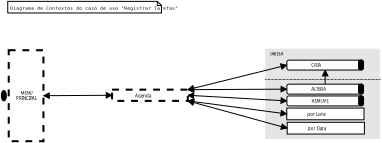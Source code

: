 <?xml version="1.0"?>
<diagram xmlns:dia="http://www.lysator.liu.se/~alla/dia/">
  <diagramdata>
    <attribute name="background">
      <color val="#ffffff"/>
    </attribute>
    <attribute name="paper">
      <composite type="paper">
        <attribute name="name">
          <string>#A4#</string>
        </attribute>
        <attribute name="tmargin">
          <real val="1"/>
        </attribute>
        <attribute name="bmargin">
          <real val="2"/>
        </attribute>
        <attribute name="lmargin">
          <real val="1"/>
        </attribute>
        <attribute name="rmargin">
          <real val="1"/>
        </attribute>
        <attribute name="is_portrait">
          <boolean val="true"/>
        </attribute>
        <attribute name="scaling">
          <real val="0.342"/>
        </attribute>
        <attribute name="fitto">
          <boolean val="true"/>
        </attribute>
        <attribute name="fitwidth">
          <int val="1"/>
        </attribute>
        <attribute name="fitheight">
          <int val="1"/>
        </attribute>
      </composite>
    </attribute>
    <attribute name="grid">
      <composite type="grid">
        <attribute name="width_x">
          <real val="1"/>
        </attribute>
        <attribute name="width_y">
          <real val="1"/>
        </attribute>
        <attribute name="visible_x">
          <int val="1"/>
        </attribute>
        <attribute name="visible_y">
          <int val="1"/>
        </attribute>
      </composite>
    </attribute>
    <attribute name="guides">
      <composite type="guides">
        <attribute name="hguides"/>
        <attribute name="vguides"/>
      </composite>
    </attribute>
  </diagramdata>
  <layer name="Background" visible="true">
    <object type="Standard - Ellipse" version="0" id="O0">
      <attribute name="obj_pos">
        <point val="1.849,4.933"/>
      </attribute>
      <attribute name="obj_bb">
        <rectangle val="1.799,4.883;2.632,6.501"/>
      </attribute>
      <attribute name="elem_corner">
        <point val="1.849,4.933"/>
      </attribute>
      <attribute name="elem_width">
        <real val="0.732"/>
      </attribute>
      <attribute name="elem_height">
        <real val="1.518"/>
      </attribute>
      <attribute name="inner_color">
        <color val="#000000"/>
      </attribute>
    </object>
    <object type="UML - Note" version="0" id="O1">
      <attribute name="obj_pos">
        <point val="2.786,-8.097"/>
      </attribute>
      <attribute name="obj_bb">
        <rectangle val="2.736,-8.147;31.084,-6.347"/>
      </attribute>
      <attribute name="elem_corner">
        <point val="2.786,-8.097"/>
      </attribute>
      <attribute name="elem_width">
        <real val="28.249"/>
      </attribute>
      <attribute name="elem_height">
        <real val="1.7"/>
      </attribute>
      <attribute name="text">
        <composite type="text">
          <attribute name="string">
            <string>#Diagrama de Contextos do caso de uso &quot;Registrar Tarefas&quot;#</string>
          </attribute>
          <attribute name="font">
            <font name="Courier"/>
          </attribute>
          <attribute name="height">
            <real val="0.8"/>
          </attribute>
          <attribute name="pos">
            <point val="3.136,-6.852"/>
          </attribute>
          <attribute name="color">
            <color val="#000000"/>
          </attribute>
          <attribute name="alignment">
            <enum val="0"/>
          </attribute>
        </composite>
      </attribute>
    </object>
    <object type="Standard - Box" version="0" id="O2">
      <attribute name="obj_pos">
        <point val="2.929,-0.955"/>
      </attribute>
      <attribute name="obj_bb">
        <rectangle val="2.779,-1.105;8.15,12.49"/>
      </attribute>
      <attribute name="elem_corner">
        <point val="2.929,-0.955"/>
      </attribute>
      <attribute name="elem_width">
        <real val="5.071"/>
      </attribute>
      <attribute name="elem_height">
        <real val="13.296"/>
      </attribute>
      <attribute name="border_width">
        <real val="0.3"/>
      </attribute>
      <attribute name="show_background">
        <boolean val="true"/>
      </attribute>
      <attribute name="line_style">
        <enum val="1"/>
      </attribute>
    </object>
    <object type="Standard - Text" version="0" id="O3">
      <attribute name="obj_pos">
        <point val="5.534,5.532"/>
      </attribute>
      <attribute name="obj_bb">
        <rectangle val="3.325,4.892;7.743,6.492"/>
      </attribute>
      <attribute name="text">
        <composite type="text">
          <attribute name="string">
            <string>#MENU
PRINCIPAL#</string>
          </attribute>
          <attribute name="font">
            <font name="Helvetica"/>
          </attribute>
          <attribute name="height">
            <real val="0.8"/>
          </attribute>
          <attribute name="pos">
            <point val="5.534,5.532"/>
          </attribute>
          <attribute name="color">
            <color val="#000000"/>
          </attribute>
          <attribute name="alignment">
            <enum val="1"/>
          </attribute>
        </composite>
      </attribute>
    </object>
    <object type="Standard - Line" version="0" id="O4">
      <attribute name="obj_pos">
        <point val="8.0,5.692"/>
      </attribute>
      <attribute name="obj_bb">
        <rectangle val="7.15,4.778;18.875,6.542"/>
      </attribute>
      <attribute name="conn_endpoints">
        <point val="8.0,5.692"/>
        <point val="18.024,5.628"/>
      </attribute>
      <attribute name="numcp">
        <int val="1"/>
      </attribute>
      <attribute name="start_arrow">
        <enum val="3"/>
      </attribute>
      <attribute name="start_arrow_length">
        <real val="0.8"/>
      </attribute>
      <attribute name="start_arrow_width">
        <real val="0.8"/>
      </attribute>
      <attribute name="end_arrow">
        <enum val="3"/>
      </attribute>
      <attribute name="end_arrow_length">
        <real val="0.8"/>
      </attribute>
      <attribute name="end_arrow_width">
        <real val="0.8"/>
      </attribute>
      <connections>
        <connection handle="0" to="O2" connection="4"/>
        <connection handle="1" to="O27" connection="3"/>
      </connections>
    </object>
    <object type="Standard - Box" version="0" id="O5">
      <attribute name="obj_pos">
        <point val="40.493,-1.116"/>
      </attribute>
      <attribute name="obj_bb">
        <rectangle val="40.443,-1.166;57.186,11.996"/>
      </attribute>
      <attribute name="elem_corner">
        <point val="40.493,-1.116"/>
      </attribute>
      <attribute name="elem_width">
        <real val="16.643"/>
      </attribute>
      <attribute name="elem_height">
        <real val="13.062"/>
      </attribute>
      <attribute name="border_color">
        <color val="#e5e5e5"/>
      </attribute>
      <attribute name="inner_color">
        <color val="#e5e5e5"/>
      </attribute>
      <attribute name="show_background">
        <boolean val="true"/>
      </attribute>
    </object>
    <object type="Standard - Text" version="0" id="O6">
      <attribute name="obj_pos">
        <point val="41.087,-0.166"/>
      </attribute>
      <attribute name="obj_bb">
        <rectangle val="41.087,-0.806;44.438,-0.006"/>
      </attribute>
      <attribute name="text">
        <composite type="text">
          <attribute name="string">
            <string>#TAREFA#</string>
          </attribute>
          <attribute name="font">
            <font name="Helvetica-Oblique"/>
          </attribute>
          <attribute name="height">
            <real val="0.8"/>
          </attribute>
          <attribute name="pos">
            <point val="41.087,-0.166"/>
          </attribute>
          <attribute name="color">
            <color val="#000000"/>
          </attribute>
          <attribute name="alignment">
            <enum val="0"/>
          </attribute>
        </composite>
      </attribute>
    </object>
    <object type="Standard - Line" version="0" id="O7">
      <attribute name="obj_pos">
        <point val="40.421,3.32"/>
      </attribute>
      <attribute name="obj_bb">
        <rectangle val="40.371,3.27;57.328,3.37"/>
      </attribute>
      <attribute name="conn_endpoints">
        <point val="40.421,3.32"/>
        <point val="57.279,3.32"/>
      </attribute>
      <attribute name="numcp">
        <int val="1"/>
      </attribute>
      <attribute name="line_style">
        <enum val="4"/>
      </attribute>
    </object>
    <object type="Standard - Line" version="0" id="O8">
      <attribute name="obj_pos">
        <point val="49.171,1.945"/>
      </attribute>
      <attribute name="obj_bb">
        <rectangle val="48.321,1.095;50.021,4.859"/>
      </attribute>
      <attribute name="conn_endpoints">
        <point val="49.171,1.945"/>
        <point val="49.171,4.009"/>
      </attribute>
      <attribute name="numcp">
        <int val="1"/>
      </attribute>
      <attribute name="start_arrow">
        <enum val="3"/>
      </attribute>
      <attribute name="start_arrow_length">
        <real val="0.8"/>
      </attribute>
      <attribute name="start_arrow_width">
        <real val="0.8"/>
      </attribute>
      <connections>
        <connection handle="0" to="O9" connection="6"/>
        <connection handle="1" to="O12" connection="1"/>
      </connections>
    </object>
    <group>
      <object type="Standard - Box" version="0" id="O9">
        <attribute name="obj_pos">
          <point val="43.571,0.495"/>
        </attribute>
        <attribute name="obj_bb">
          <rectangle val="43.521,0.445;54.821,1.995"/>
        </attribute>
        <attribute name="elem_corner">
          <point val="43.571,0.495"/>
        </attribute>
        <attribute name="elem_width">
          <real val="11.199"/>
        </attribute>
        <attribute name="elem_height">
          <real val="1.45"/>
        </attribute>
        <attribute name="show_background">
          <boolean val="true"/>
        </attribute>
        <attribute name="corner_radius">
          <real val="0.3"/>
        </attribute>
      </object>
      <object type="Standard - Box" version="0" id="O10">
        <attribute name="obj_pos">
          <point val="54.042,0.48"/>
        </attribute>
        <attribute name="obj_bb">
          <rectangle val="53.992,0.43;54.792,1.962"/>
        </attribute>
        <attribute name="elem_corner">
          <point val="54.042,0.48"/>
        </attribute>
        <attribute name="elem_width">
          <real val="0.7"/>
        </attribute>
        <attribute name="elem_height">
          <real val="1.432"/>
        </attribute>
        <attribute name="inner_color">
          <color val="#000000"/>
        </attribute>
        <attribute name="show_background">
          <boolean val="true"/>
        </attribute>
        <attribute name="corner_radius">
          <real val="0.3"/>
        </attribute>
      </object>
      <object type="Standard - Text" version="0" id="O11">
        <attribute name="obj_pos">
          <point val="47.151,1.47"/>
        </attribute>
        <attribute name="obj_bb">
          <rectangle val="47.151,0.83;49.266,1.63"/>
        </attribute>
        <attribute name="text">
          <composite type="text">
            <attribute name="string">
              <string>#CRIA#</string>
            </attribute>
            <attribute name="font">
              <font name="Helvetica"/>
            </attribute>
            <attribute name="height">
              <real val="0.8"/>
            </attribute>
            <attribute name="pos">
              <point val="47.151,1.47"/>
            </attribute>
            <attribute name="color">
              <color val="#000000"/>
            </attribute>
            <attribute name="alignment">
              <enum val="0"/>
            </attribute>
          </composite>
        </attribute>
      </object>
    </group>
    <group>
      <object type="Standard - Box" version="0" id="O12">
        <attribute name="obj_pos">
          <point val="43.571,4.009"/>
        </attribute>
        <attribute name="obj_bb">
          <rectangle val="43.521,3.959;54.821,5.509"/>
        </attribute>
        <attribute name="elem_corner">
          <point val="43.571,4.009"/>
        </attribute>
        <attribute name="elem_width">
          <real val="11.199"/>
        </attribute>
        <attribute name="elem_height">
          <real val="1.45"/>
        </attribute>
        <attribute name="show_background">
          <boolean val="true"/>
        </attribute>
        <attribute name="corner_radius">
          <real val="0.3"/>
        </attribute>
      </object>
      <object type="Standard - Box" version="0" id="O13">
        <attribute name="obj_pos">
          <point val="54.042,3.994"/>
        </attribute>
        <attribute name="obj_bb">
          <rectangle val="53.992,3.944;54.792,5.476"/>
        </attribute>
        <attribute name="elem_corner">
          <point val="54.042,3.994"/>
        </attribute>
        <attribute name="elem_width">
          <real val="0.7"/>
        </attribute>
        <attribute name="elem_height">
          <real val="1.432"/>
        </attribute>
        <attribute name="inner_color">
          <color val="#000000"/>
        </attribute>
        <attribute name="show_background">
          <boolean val="true"/>
        </attribute>
        <attribute name="corner_radius">
          <real val="0.3"/>
        </attribute>
      </object>
      <object type="Standard - Text" version="0" id="O14">
        <attribute name="obj_pos">
          <point val="47.151,4.984"/>
        </attribute>
        <attribute name="obj_bb">
          <rectangle val="47.151,4.344;50.454,5.144"/>
        </attribute>
        <attribute name="text">
          <composite type="text">
            <attribute name="string">
              <string>#ALTERA#</string>
            </attribute>
            <attribute name="font">
              <font name="Helvetica"/>
            </attribute>
            <attribute name="height">
              <real val="0.8"/>
            </attribute>
            <attribute name="pos">
              <point val="47.151,4.984"/>
            </attribute>
            <attribute name="color">
              <color val="#000000"/>
            </attribute>
            <attribute name="alignment">
              <enum val="0"/>
            </attribute>
          </composite>
        </attribute>
      </object>
    </group>
    <group>
      <object type="Standard - Box" version="0" id="O15">
        <attribute name="obj_pos">
          <point val="43.571,5.728"/>
        </attribute>
        <attribute name="obj_bb">
          <rectangle val="43.521,5.678;54.829,7.228"/>
        </attribute>
        <attribute name="elem_corner">
          <point val="43.571,5.728"/>
        </attribute>
        <attribute name="elem_width">
          <real val="11.208"/>
        </attribute>
        <attribute name="elem_height">
          <real val="1.45"/>
        </attribute>
        <attribute name="show_background">
          <boolean val="true"/>
        </attribute>
        <attribute name="corner_radius">
          <real val="0.3"/>
        </attribute>
      </object>
      <object type="Standard - Box" version="0" id="O16">
        <attribute name="obj_pos">
          <point val="54.05,5.713"/>
        </attribute>
        <attribute name="obj_bb">
          <rectangle val="54.0,5.663;54.8,7.195"/>
        </attribute>
        <attribute name="elem_corner">
          <point val="54.05,5.713"/>
        </attribute>
        <attribute name="elem_width">
          <real val="0.7"/>
        </attribute>
        <attribute name="elem_height">
          <real val="1.432"/>
        </attribute>
        <attribute name="inner_color">
          <color val="#000000"/>
        </attribute>
        <attribute name="show_background">
          <boolean val="true"/>
        </attribute>
        <attribute name="corner_radius">
          <real val="0.3"/>
        </attribute>
      </object>
      <object type="Standard - Text" version="0" id="O17">
        <attribute name="obj_pos">
          <point val="47.159,6.703"/>
        </attribute>
        <attribute name="obj_bb">
          <rectangle val="47.159,6.063;50.801,6.863"/>
        </attribute>
        <attribute name="text">
          <composite type="text">
            <attribute name="string">
              <string>#REMOVE#</string>
            </attribute>
            <attribute name="font">
              <font name="Helvetica"/>
            </attribute>
            <attribute name="height">
              <real val="0.8"/>
            </attribute>
            <attribute name="pos">
              <point val="47.159,6.703"/>
            </attribute>
            <attribute name="color">
              <color val="#000000"/>
            </attribute>
            <attribute name="alignment">
              <enum val="0"/>
            </attribute>
          </composite>
        </attribute>
      </object>
    </group>
    <group>
      <object type="Standard - Box" version="0" id="O18">
        <attribute name="obj_pos">
          <point val="43.562,7.499"/>
        </attribute>
        <attribute name="obj_bb">
          <rectangle val="43.512,7.449;54.898,9.263"/>
        </attribute>
        <attribute name="elem_corner">
          <point val="43.562,7.499"/>
        </attribute>
        <attribute name="elem_width">
          <real val="11.286"/>
        </attribute>
        <attribute name="elem_height">
          <real val="1.714"/>
        </attribute>
        <attribute name="show_background">
          <boolean val="true"/>
        </attribute>
      </object>
      <object type="Standard - Text" version="0" id="O19">
        <attribute name="obj_pos">
          <point val="46.562,8.642"/>
        </attribute>
        <attribute name="obj_bb">
          <rectangle val="46.562,8.002;49.647,8.802"/>
        </attribute>
        <attribute name="text">
          <composite type="text">
            <attribute name="string">
              <string>#por Lote#</string>
            </attribute>
            <attribute name="font">
              <font name="Helvetica"/>
            </attribute>
            <attribute name="height">
              <real val="0.8"/>
            </attribute>
            <attribute name="pos">
              <point val="46.562,8.642"/>
            </attribute>
            <attribute name="color">
              <color val="#000000"/>
            </attribute>
            <attribute name="alignment">
              <enum val="0"/>
            </attribute>
          </composite>
        </attribute>
      </object>
    </group>
    <object type="Standard - Line" version="0" id="O20">
      <attribute name="obj_pos">
        <point val="29.096,4.807"/>
      </attribute>
      <attribute name="obj_bb">
        <rectangle val="28.246,0.37;44.421,5.657"/>
      </attribute>
      <attribute name="conn_endpoints">
        <point val="29.096,4.807"/>
        <point val="43.571,1.22"/>
      </attribute>
      <attribute name="numcp">
        <int val="1"/>
      </attribute>
      <attribute name="start_arrow">
        <enum val="3"/>
      </attribute>
      <attribute name="start_arrow_length">
        <real val="0.8"/>
      </attribute>
      <attribute name="start_arrow_width">
        <real val="0.8"/>
      </attribute>
      <attribute name="end_arrow">
        <enum val="3"/>
      </attribute>
      <attribute name="end_arrow_length">
        <real val="0.8"/>
      </attribute>
      <attribute name="end_arrow_width">
        <real val="0.8"/>
      </attribute>
      <connections>
        <connection handle="0" to="O27" connection="2"/>
        <connection handle="1" to="O9" connection="3"/>
      </connections>
    </object>
    <object type="Standard - Line" version="0" id="O21">
      <attribute name="obj_pos">
        <point val="29.096,4.807"/>
      </attribute>
      <attribute name="obj_bb">
        <rectangle val="28.246,3.884;44.421,5.657"/>
      </attribute>
      <attribute name="conn_endpoints">
        <point val="29.096,4.807"/>
        <point val="43.571,4.734"/>
      </attribute>
      <attribute name="numcp">
        <int val="1"/>
      </attribute>
      <attribute name="start_arrow">
        <enum val="3"/>
      </attribute>
      <attribute name="start_arrow_length">
        <real val="0.8"/>
      </attribute>
      <attribute name="start_arrow_width">
        <real val="0.8"/>
      </attribute>
      <attribute name="end_arrow">
        <enum val="3"/>
      </attribute>
      <attribute name="end_arrow_length">
        <real val="0.8"/>
      </attribute>
      <attribute name="end_arrow_width">
        <real val="0.8"/>
      </attribute>
      <connections>
        <connection handle="0" to="O27" connection="2"/>
        <connection handle="1" to="O12" connection="3"/>
      </connections>
    </object>
    <object type="Standard - Line" version="0" id="O22">
      <attribute name="obj_pos">
        <point val="29.096,5.628"/>
      </attribute>
      <attribute name="obj_bb">
        <rectangle val="28.246,4.778;44.421,7.303"/>
      </attribute>
      <attribute name="conn_endpoints">
        <point val="29.096,5.628"/>
        <point val="43.571,6.453"/>
      </attribute>
      <attribute name="numcp">
        <int val="1"/>
      </attribute>
      <attribute name="start_arrow">
        <enum val="3"/>
      </attribute>
      <attribute name="start_arrow_length">
        <real val="0.8"/>
      </attribute>
      <attribute name="start_arrow_width">
        <real val="0.8"/>
      </attribute>
      <attribute name="end_arrow">
        <enum val="3"/>
      </attribute>
      <attribute name="end_arrow_length">
        <real val="0.8"/>
      </attribute>
      <attribute name="end_arrow_width">
        <real val="0.8"/>
      </attribute>
      <connections>
        <connection handle="0" to="O27" connection="4"/>
        <connection handle="1" to="O15" connection="3"/>
      </connections>
    </object>
    <object type="Standard - Line" version="0" id="O23">
      <attribute name="obj_pos">
        <point val="29.096,6.449"/>
      </attribute>
      <attribute name="obj_bb">
        <rectangle val="28.246,5.599;44.412,9.206"/>
      </attribute>
      <attribute name="conn_endpoints">
        <point val="29.096,6.449"/>
        <point val="43.562,8.356"/>
      </attribute>
      <attribute name="numcp">
        <int val="1"/>
      </attribute>
      <attribute name="start_arrow">
        <enum val="3"/>
      </attribute>
      <attribute name="start_arrow_length">
        <real val="0.8"/>
      </attribute>
      <attribute name="start_arrow_width">
        <real val="0.8"/>
      </attribute>
      <attribute name="end_arrow">
        <enum val="3"/>
      </attribute>
      <attribute name="end_arrow_length">
        <real val="0.8"/>
      </attribute>
      <attribute name="end_arrow_width">
        <real val="0.8"/>
      </attribute>
      <connections>
        <connection handle="0" to="O27" connection="7"/>
        <connection handle="1" to="O18" connection="3"/>
      </connections>
    </object>
    <group>
      <object type="Standard - Box" version="0" id="O24">
        <attribute name="obj_pos">
          <point val="43.619,9.582"/>
        </attribute>
        <attribute name="obj_bb">
          <rectangle val="43.569,9.532;54.955,11.347"/>
        </attribute>
        <attribute name="elem_corner">
          <point val="43.619,9.582"/>
        </attribute>
        <attribute name="elem_width">
          <real val="11.286"/>
        </attribute>
        <attribute name="elem_height">
          <real val="1.714"/>
        </attribute>
        <attribute name="show_background">
          <boolean val="true"/>
        </attribute>
      </object>
      <object type="Standard - Text" version="0" id="O25">
        <attribute name="obj_pos">
          <point val="46.619,10.725"/>
        </attribute>
        <attribute name="obj_bb">
          <rectangle val="46.619,10.085;49.849,10.885"/>
        </attribute>
        <attribute name="text">
          <composite type="text">
            <attribute name="string">
              <string>#por Data#</string>
            </attribute>
            <attribute name="font">
              <font name="Helvetica"/>
            </attribute>
            <attribute name="height">
              <real val="0.8"/>
            </attribute>
            <attribute name="pos">
              <point val="46.619,10.725"/>
            </attribute>
            <attribute name="color">
              <color val="#000000"/>
            </attribute>
            <attribute name="alignment">
              <enum val="0"/>
            </attribute>
          </composite>
        </attribute>
      </object>
    </group>
    <object type="Standard - Line" version="0" id="O26">
      <attribute name="obj_pos">
        <point val="29.096,6.449"/>
      </attribute>
      <attribute name="obj_bb">
        <rectangle val="28.246,5.599;44.469,11.289"/>
      </attribute>
      <attribute name="conn_endpoints">
        <point val="29.096,6.449"/>
        <point val="43.619,10.439"/>
      </attribute>
      <attribute name="numcp">
        <int val="1"/>
      </attribute>
      <attribute name="start_arrow">
        <enum val="3"/>
      </attribute>
      <attribute name="start_arrow_length">
        <real val="0.8"/>
      </attribute>
      <attribute name="start_arrow_width">
        <real val="0.8"/>
      </attribute>
      <attribute name="end_arrow">
        <enum val="3"/>
      </attribute>
      <attribute name="end_arrow_length">
        <real val="0.8"/>
      </attribute>
      <attribute name="end_arrow_width">
        <real val="0.8"/>
      </attribute>
      <connections>
        <connection handle="0" to="O27" connection="7"/>
        <connection handle="1" to="O24" connection="3"/>
      </connections>
    </object>
    <group>
      <object type="Standard - Box" version="0" id="O27">
        <attribute name="obj_pos">
          <point val="18.024,4.807"/>
        </attribute>
        <attribute name="obj_bb">
          <rectangle val="17.875,4.657;29.246,6.599"/>
        </attribute>
        <attribute name="elem_corner">
          <point val="18.024,4.807"/>
        </attribute>
        <attribute name="elem_width">
          <real val="11.071"/>
        </attribute>
        <attribute name="elem_height">
          <real val="1.643"/>
        </attribute>
        <attribute name="border_width">
          <real val="0.3"/>
        </attribute>
        <attribute name="show_background">
          <boolean val="true"/>
        </attribute>
        <attribute name="line_style">
          <enum val="1"/>
        </attribute>
      </object>
      <object type="Standard - Text" version="0" id="O28">
        <attribute name="obj_pos">
          <point val="21.382,5.949"/>
        </attribute>
        <attribute name="obj_bb">
          <rectangle val="21.382,5.309;24.297,6.109"/>
        </attribute>
        <attribute name="text">
          <composite type="text">
            <attribute name="string">
              <string>#Agenda#</string>
            </attribute>
            <attribute name="font">
              <font name="Helvetica"/>
            </attribute>
            <attribute name="height">
              <real val="0.8"/>
            </attribute>
            <attribute name="pos">
              <point val="21.382,5.949"/>
            </attribute>
            <attribute name="color">
              <color val="#000000"/>
            </attribute>
            <attribute name="alignment">
              <enum val="0"/>
            </attribute>
          </composite>
        </attribute>
      </object>
    </group>
  </layer>
</diagram>
